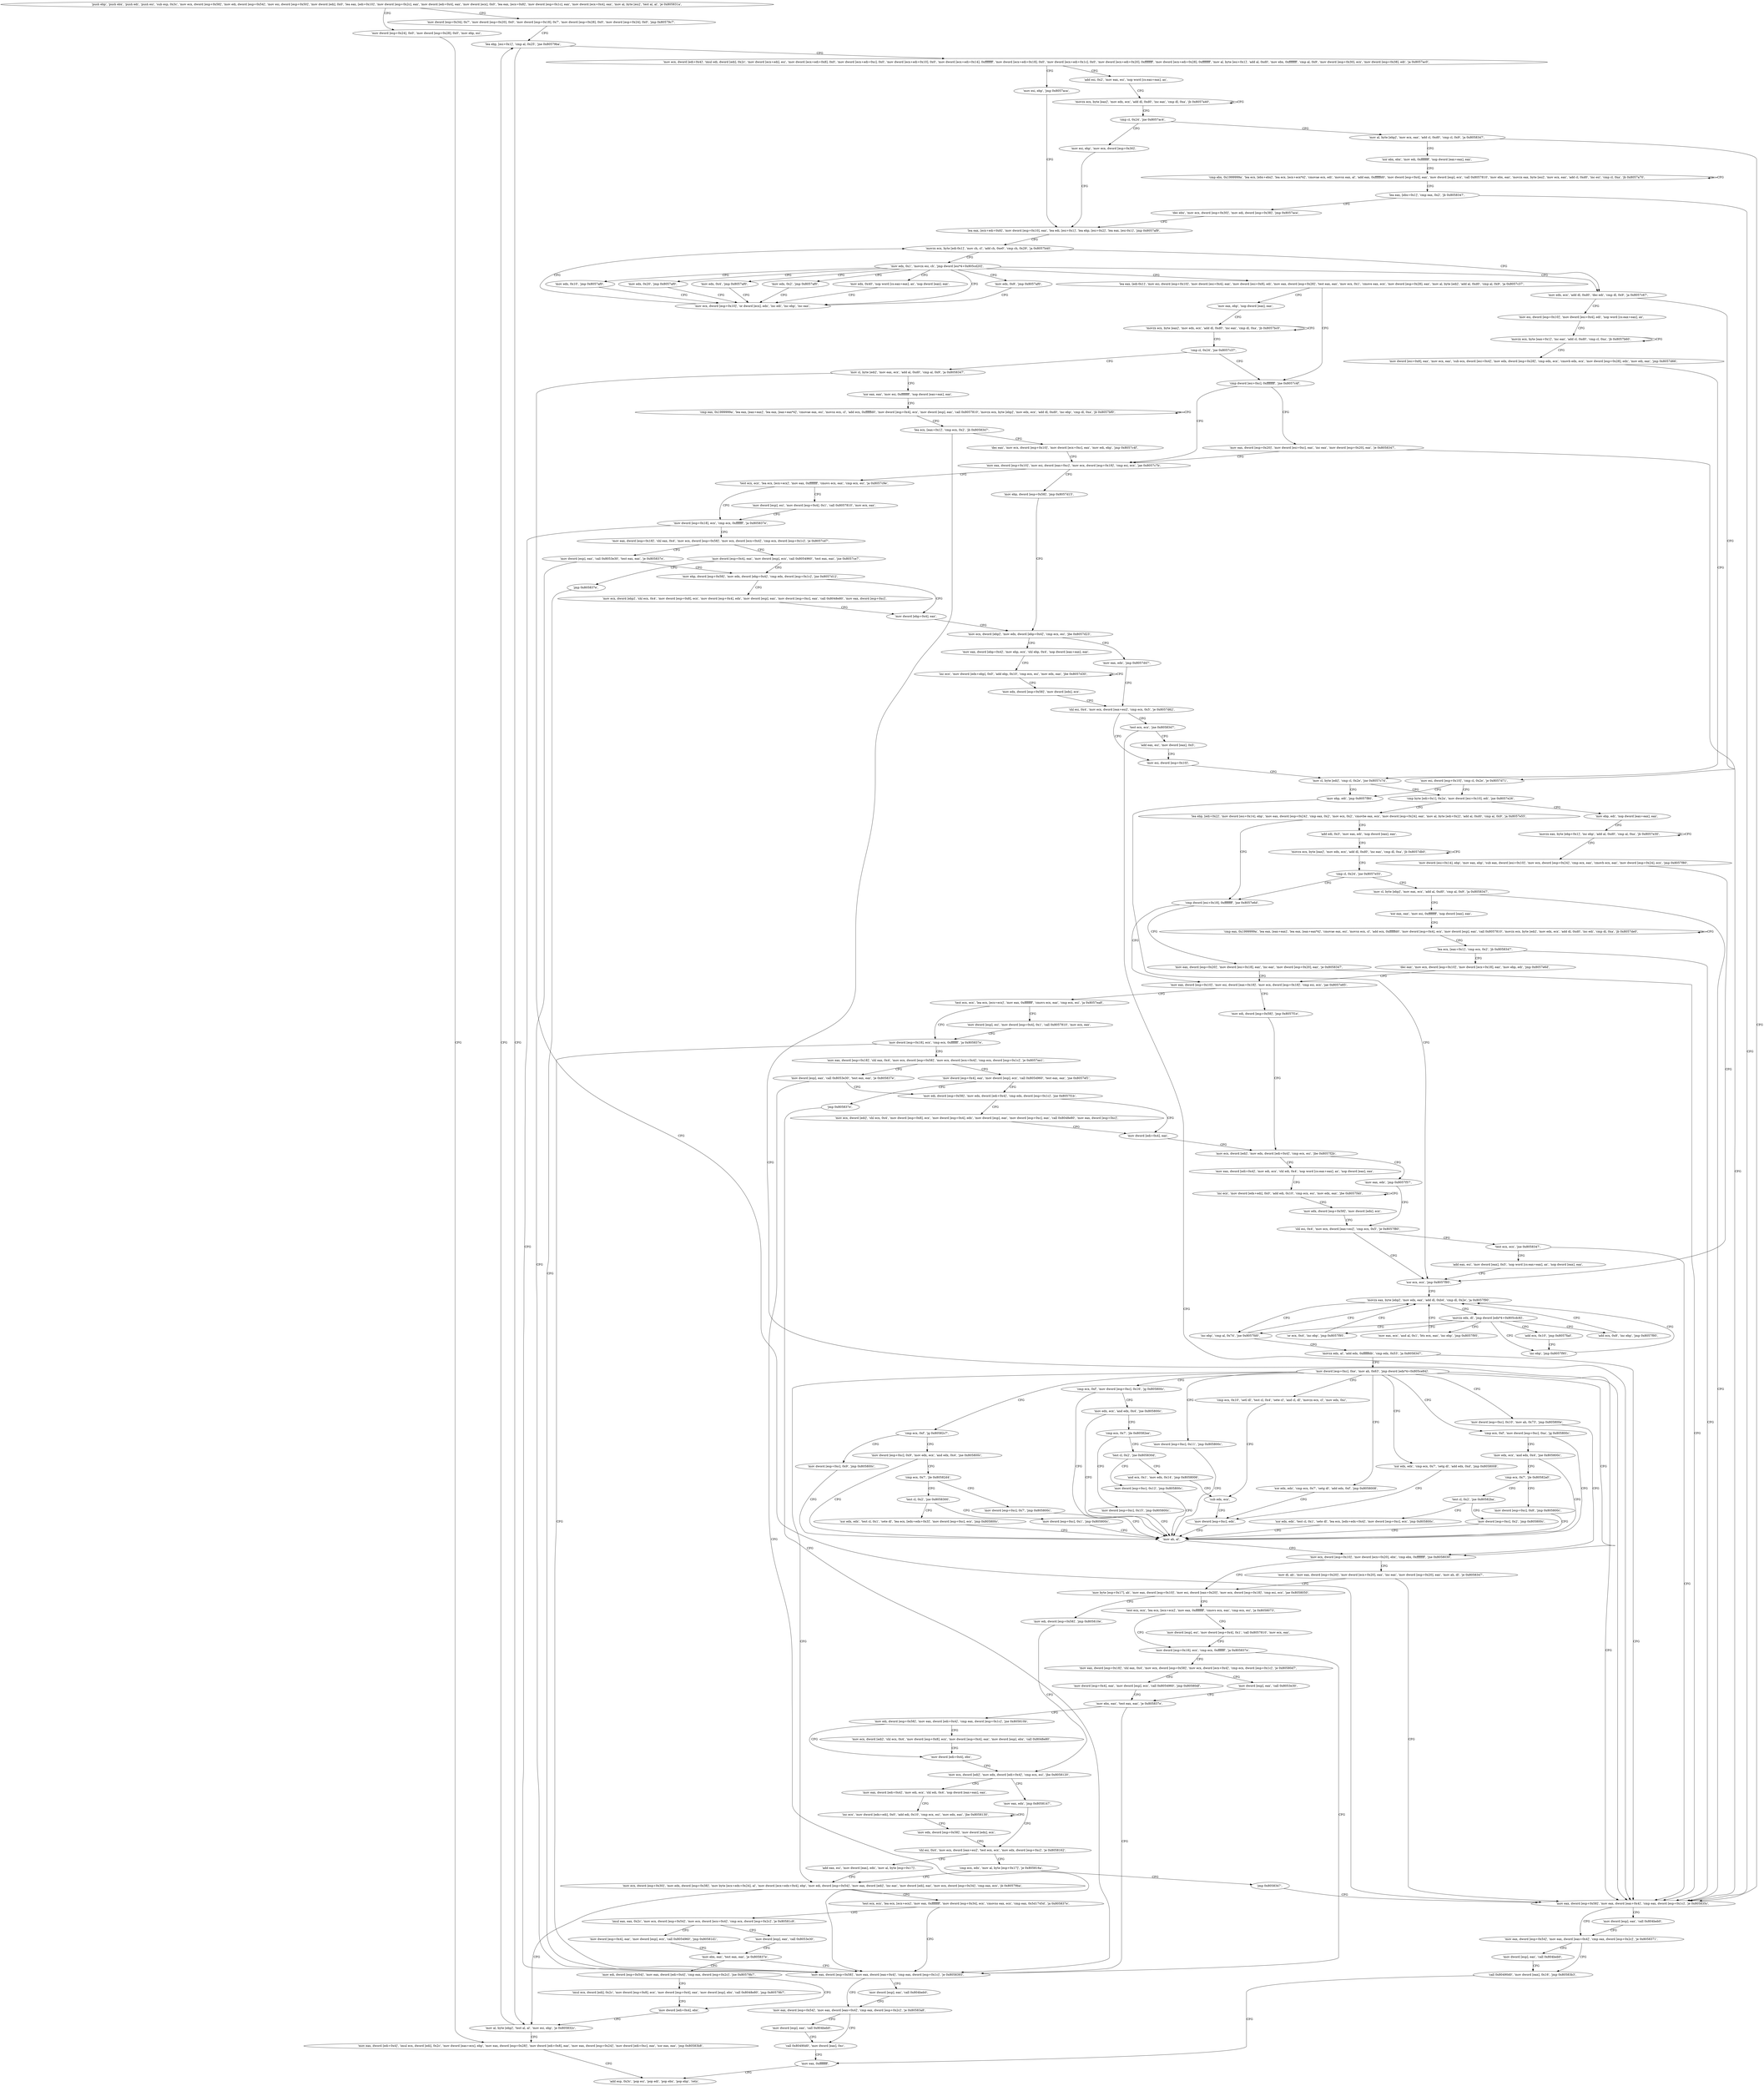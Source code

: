 digraph "func" {
"134576464" [label = "'push ebp', 'push ebx', 'push edi', 'push esi', 'sub esp, 0x3c', 'mov ecx, dword [esp+0x58]', 'mov edi, dword [esp+0x54]', 'mov esi, dword [esp+0x50]', 'mov dword [edi], 0x0', 'lea eax, [edi+0x10]', 'mov dword [esp+0x2c], eax', 'mov dword [edi+0x4], eax', 'mov dword [ecx], 0x0', 'lea eax, [ecx+0x8]', 'mov dword [esp+0x1c], eax', 'mov dword [ecx+0x4], eax', 'mov al, byte [esi]', 'test al, al', 'je 0x805831a', " ]
"134578970" [label = "'mov dword [esp+0x24], 0x0', 'mov dword [esp+0x28], 0x0', 'mov ebp, esi', " ]
"134576525" [label = "'mov dword [esp+0x34], 0x7', 'mov dword [esp+0x20], 0x0', 'mov dword [esp+0x18], 0x7', 'mov dword [esp+0x28], 0x0', 'mov dword [esp+0x24], 0x0', 'jmp 0x80579c7', " ]
"134578988" [label = "'mov eax, dword [edi+0x4]', 'imul ecx, dword [edi], 0x2c', 'mov dword [eax+ecx], ebp', 'mov eax, dword [esp+0x28]', 'mov dword [edi+0x8], eax', 'mov eax, dword [esp+0x24]', 'mov dword [edi+0xc], eax', 'xor eax, eax', 'jmp 0x80583b8', " ]
"134576583" [label = "'lea ebp, [esi+0x1]', 'cmp al, 0x25', 'jne 0x80579ba', " ]
"134579128" [label = "'add esp, 0x3c', 'pop esi', 'pop edi', 'pop ebx', 'pop ebp', 'retn', " ]
"134576570" [label = "'mov al, byte [ebp]', 'test al, al', 'mov esi, ebp', 'je 0x805832c', " ]
"134576590" [label = "'mov ecx, dword [edi+0x4]', 'imul edi, dword [edi], 0x2c', 'mov dword [ecx+edi], esi', 'mov dword [ecx+edi+0x8], 0x0', 'mov dword [ecx+edi+0xc], 0x0', 'mov dword [ecx+edi+0x10], 0x0', 'mov dword [ecx+edi+0x14], 0xffffffff', 'mov dword [ecx+edi+0x18], 0x0', 'mov dword [ecx+edi+0x1c], 0x0', 'mov dword [ecx+edi+0x20], 0xffffffff', 'mov dword [ecx+edi+0x28], 0xffffffff', 'mov al, byte [esi+0x1]', 'add al, 0xd0', 'mov ebx, 0xffffffff', 'cmp al, 0x9', 'mov dword [esp+0x30], ecx', 'mov dword [esp+0x38], edi', 'ja 0x8057ac0', " ]
"134576832" [label = "'mov esi, ebp', 'jmp 0x8057aca', " ]
"134576689" [label = "'add esi, 0x2', 'mov eax, esi', 'nop word [cs:eax+eax], ax', " ]
"134576842" [label = "'lea eax, [ecx+edi+0x8]', 'mov dword [esp+0x10], eax', 'lea edi, [esi+0x1]', 'lea ebp, [esi+0x2]', 'lea eax, [esi-0x1]', 'jmp 0x8057af9', " ]
"134576704" [label = "'movzx ecx, byte [eax]', 'mov edx, ecx', 'add dl, 0xd0', 'inc eax', 'cmp dl, 0xa', 'jb 0x8057a40', " ]
"134576889" [label = "'movzx ecx, byte [edi-0x1]', 'mov ch, cl', 'add ch, 0xe0', 'cmp ch, 0x29', 'ja 0x8057b40', " ]
"134576718" [label = "'cmp cl, 0x24', 'jne 0x8057ac4', " ]
"134576836" [label = "'mov esi, ebp', 'mov ecx, dword [esp+0x30]', " ]
"134576723" [label = "'mov al, byte [ebp]', 'mov ecx, eax', 'add cl, 0xd0', 'cmp cl, 0x9', 'ja 0x8058347', " ]
"134576960" [label = "'mov edx, ecx', 'add dl, 0xd0', 'dec edi', 'cmp dl, 0x9', 'ja 0x8057c67', " ]
"134576903" [label = "'mov edx, 0x1', 'movzx esi, ch', 'jmp dword [esi*4+0x805cd20]', " ]
"134579015" [label = "'mov eax, dword [esp+0x58]', 'mov eax, dword [eax+0x4]', 'cmp eax, dword [esp+0x1c]', 'je 0x805835c', " ]
"134576740" [label = "'xor ebx, ebx', 'mov edi, 0xffffffff', 'nop dword [eax+eax], eax', " ]
"134577255" [label = "'mov esi, dword [esp+0x10]', 'cmp cl, 0x2e', 'je 0x8057d71', " ]
"134576975" [label = "'mov esi, dword [esp+0x10]', 'mov dword [esi+0x4], edi', 'nop word [cs:eax+eax], ax', " ]
"134576861" [label = "'mov edx, 0x40', 'nop word [cs:eax+eax], ax', 'nop dword [eax], eax', " ]
"134576880" [label = "'mov ecx, dword [esp+0x10]', 'or dword [ecx], edx', 'inc edi', 'inc ebp', 'inc eax', " ]
"134576918" [label = "'mov edx, 0x8', 'jmp 0x8057af0', " ]
"134576925" [label = "'mov edx, 0x10', 'jmp 0x8057af0', " ]
"134576932" [label = "'mov edx, 0x4', 'jmp 0x8057af0', " ]
"134576939" [label = "'mov edx, 0x2', 'jmp 0x8057af0', " ]
"134576946" [label = "'mov edx, 0x20', 'jmp 0x8057af0', " ]
"134577040" [label = "'lea eax, [edi-0x1]', 'mov esi, dword [esp+0x10]', 'mov dword [esi+0x4], eax', 'mov dword [esi+0x8], edi', 'mov eax, dword [esp+0x28]', 'test eax, eax', 'mov ecx, 0x1', 'cmove eax, ecx', 'mov dword [esp+0x28], eax', 'mov al, byte [edi]', 'add al, 0xd0', 'cmp al, 0x9', 'ja 0x8057c37', " ]
"134579036" [label = "'mov eax, dword [esp+0x54]', 'mov eax, dword [eax+0x4]', 'cmp eax, dword [esp+0x2c]', 'je 0x8058371', " ]
"134579028" [label = "'mov dword [esp], eax', 'call 0x804beb0', " ]
"134576752" [label = "'cmp ebx, 0x1999999a', 'lea ecx, [ebx+ebx]', 'lea ecx, [ecx+ecx*4]', 'cmovae ecx, edi', 'movsx eax, al', 'add eax, 0xffffffd0', 'mov dword [esp+0x4], eax', 'mov dword [esp], ecx', 'call 0x8057810', 'mov ebx, eax', 'movzx eax, byte [esi]', 'mov ecx, eax', 'add cl, 0xd0', 'inc esi', 'cmp cl, 0xa', 'jb 0x8057a70', " ]
"134577521" [label = "'cmp byte [edi+0x1], 0x2a', 'mov dword [esi+0x10], edi', 'jne 0x8057e26', " ]
"134577268" [label = "'mov ebp, edi', 'jmp 0x8057f80', " ]
"134576992" [label = "'movzx ecx, byte [eax+0x1]', 'inc eax', 'add cl, 0xd0', 'cmp cl, 0xa', 'jb 0x8057b60', " ]
"134577207" [label = "'cmp dword [esi+0xc], 0xffffffff', 'jne 0x8057c4f', " ]
"134577083" [label = "'mov eax, ebp', 'nop dword [eax], eax', " ]
"134579057" [label = "'call 0x80490d0', 'mov dword [eax], 0x16', 'jmp 0x80583b3', " ]
"134579049" [label = "'mov dword [esp], eax', 'call 0x804beb0', " ]
"134576801" [label = "'lea eax, [ebx+0x1]', 'cmp eax, 0x2', 'jb 0x8058347', " ]
"134576813" [label = "'dec ebx', 'mov ecx, dword [esp+0x30]', 'mov edi, dword [esp+0x38]', 'jmp 0x8057aca', " ]
"134577702" [label = "'mov ebp, edi', 'nop dword [eax+eax], eax', " ]
"134577534" [label = "'lea ebp, [edi+0x2]', 'mov dword [esi+0x14], ebp', 'mov eax, dword [esp+0x24]', 'cmp eax, 0x2', 'mov ecx, 0x2', 'cmovbe eax, ecx', 'mov dword [esp+0x24], eax', 'mov al, byte [edi+0x2]', 'add al, 0xd0', 'cmp al, 0x9', 'ja 0x8057e55', " ]
"134578048" [label = "'xor ecx, ecx', 'jmp 0x8057f95', " ]
"134577005" [label = "'mov dword [esi+0x8], eax', 'mov ecx, eax', 'sub ecx, dword [esi+0x4]', 'mov edx, dword [esp+0x28]', 'cmp edx, ecx', 'cmovb edx, ecx', 'mov dword [esp+0x28], edx', 'mov edi, eax', 'jmp 0x8057d66', " ]
"134577510" [label = "'mov cl, byte [edi]', 'cmp cl, 0x2e', 'jne 0x8057c74', " ]
"134577231" [label = "'mov eax, dword [esp+0x10]', 'mov esi, dword [eax+0xc]', 'mov ecx, dword [esp+0x18]', 'cmp esi, ecx', 'jae 0x8057c7b', " ]
"134577213" [label = "'mov eax, dword [esp+0x20]', 'mov dword [esi+0xc], eax', 'inc eax', 'mov dword [esp+0x20], eax', 'je 0x8058347', " ]
"134577088" [label = "'movzx ecx, byte [eax]', 'mov edx, ecx', 'add dl, 0xd0', 'inc eax', 'cmp dl, 0xa', 'jb 0x8057bc0', " ]
"134579123" [label = "'mov eax, 0xffffffff', " ]
"134577712" [label = "'movzx eax, byte [ebp+0x1]', 'inc ebp', 'add al, 0xd0', 'cmp al, 0xa', 'jb 0x8057e30', " ]
"134577749" [label = "'cmp dword [esi+0x18], 0xffffffff', 'jne 0x8057e6d', " ]
"134577572" [label = "'add edi, 0x3', 'mov eax, edi', 'nop dword [eax], eax', " ]
"134578069" [label = "'movzx eax, byte [ebp]', 'mov edx, eax', 'add dl, 0xb4', 'cmp dl, 0x2e', 'ja 0x8057f90', " ]
"134577275" [label = "'test ecx, ecx', 'lea ecx, [ecx+ecx]', 'mov eax, 0xffffffff', 'cmovs ecx, eax', 'cmp ecx, esi', 'ja 0x8057c9e', " ]
"134577246" [label = "'mov ebp, dword [esp+0x58]', 'jmp 0x8057d15', " ]
"134577102" [label = "'cmp cl, 0x24', 'jne 0x8057c37', " ]
"134577107" [label = "'mov cl, byte [edi]', 'mov eax, ecx', 'add al, 0xd0', 'cmp al, 0x9', 'ja 0x8058347', " ]
"134577723" [label = "'mov dword [esi+0x14], ebp', 'mov eax, ebp', 'sub eax, dword [esi+0x10]', 'mov ecx, dword [esp+0x24]', 'cmp ecx, eax', 'cmovb ecx, eax', 'mov dword [esp+0x24], ecx', 'jmp 0x8057f80', " ]
"134577773" [label = "'mov eax, dword [esp+0x10]', 'mov esi, dword [eax+0x18]', 'mov ecx, dword [esp+0x18]', 'cmp esi, ecx', 'jae 0x8057e85', " ]
"134577755" [label = "'mov eax, dword [esp+0x20]', 'mov dword [esi+0x18], eax', 'inc eax', 'mov dword [esp+0x20], eax', 'je 0x8058347', " ]
"134577584" [label = "'movzx ecx, byte [eax]', 'mov edx, ecx', 'add dl, 0xd0', 'inc eax', 'cmp dl, 0xa', 'jb 0x8057db0', " ]
"134578064" [label = "'inc ebp', 'cmp al, 0x74', 'jne 0x8057fd0', " ]
"134578083" [label = "'movzx edx, dl', 'jmp dword [edx*4+0x805cdc8]', " ]
"134577310" [label = "'mov dword [esp+0x18], ecx', 'cmp ecx, 0xfffffff', 'ja 0x805837e', " ]
"134577292" [label = "'mov dword [esp], esi', 'mov dword [esp+0x4], 0x1', 'call 0x8057810', 'mov ecx, eax', " ]
"134577429" [label = "'mov ecx, dword [ebp]', 'mov edx, dword [ebp+0x4]', 'cmp ecx, esi', 'jbe 0x8057d23', " ]
"134577121" [label = "'xor eax, eax', 'mov esi, 0xffffffff', 'nop dword [eax+eax], eax', " ]
"134577797" [label = "'test ecx, ecx', 'lea ecx, [ecx+ecx]', 'mov eax, 0xffffffff', 'cmovs ecx, eax', 'cmp ecx, esi', 'ja 0x8057ea8', " ]
"134577788" [label = "'mov edi, dword [esp+0x58]', 'jmp 0x8057f1e', " ]
"134577598" [label = "'cmp cl, 0x24', 'jne 0x8057e55', " ]
"134577607" [label = "'mov cl, byte [ebp]', 'mov eax, ecx', 'add al, 0xd0', 'cmp al, 0x9', 'ja 0x8058347', " ]
"134578128" [label = "'movsx edx, al', 'add edx, 0xffffffdb', 'cmp edx, 0x53', 'ja 0x8058347', " ]
"134578093" [label = "'inc ebp', 'jmp 0x8057f95', " ]
"134578096" [label = "'or ecx, 0x4', 'inc ebp', 'jmp 0x8057f95', " ]
"134578102" [label = "'mov eax, ecx', 'and al, 0x1', 'bts ecx, eax', 'inc ebp', 'jmp 0x8057f95', " ]
"134578112" [label = "'add ecx, 0x10', 'jmp 0x8057fad', " ]
"134578117" [label = "'add ecx, 0x8', 'inc ebp', 'jmp 0x8057f95', " ]
"134579070" [label = "'mov eax, dword [esp+0x58]', 'mov eax, dword [eax+0x4]', 'cmp eax, dword [esp+0x1c]', 'je 0x8058393', " ]
"134577326" [label = "'mov eax, dword [esp+0x18]', 'shl eax, 0x4', 'mov ecx, dword [esp+0x58]', 'mov ecx, dword [ecx+0x4]', 'cmp ecx, dword [esp+0x1c]', 'je 0x8057cd7', " ]
"134577443" [label = "'mov eax, dword [ebp+0x4]', 'mov ebp, ecx', 'shl ebp, 0x4', 'nop dword [eax+eax], eax', " ]
"134577439" [label = "'mov eax, edx', 'jmp 0x8057d47', " ]
"134577136" [label = "'cmp eax, 0x1999999a', 'lea eax, [eax+eax]', 'lea eax, [eax+eax*4]', 'cmovae eax, esi', 'movsx ecx, cl', 'add ecx, 0xffffffd0', 'mov dword [esp+0x4], ecx', 'mov dword [esp], eax', 'call 0x8057810', 'movzx ecx, byte [ebp]', 'mov edx, ecx', 'add dl, 0xd0', 'inc ebp', 'cmp dl, 0xa', 'jb 0x8057bf0', " ]
"134577832" [label = "'mov dword [esp+0x18], ecx', 'cmp ecx, 0xfffffff', 'ja 0x805837e', " ]
"134577814" [label = "'mov dword [esp], esi', 'mov dword [esp+0x4], 0x1', 'call 0x8057810', 'mov ecx, eax', " ]
"134577950" [label = "'mov ecx, dword [edi]', 'mov edx, dword [edi+0x4]', 'cmp ecx, esi', 'jbe 0x8057f2b', " ]
"134577622" [label = "'xor eax, eax', 'mov esi, 0xffffffff', 'nop dword [eax], eax', " ]
"134578143" [label = "'mov dword [esp+0xc], 0xe', 'mov ah, 0x63', 'jmp dword [edx*4+0x805ce84]', " ]
"134579091" [label = "'mov eax, dword [esp+0x54]', 'mov eax, dword [eax+0x4]', 'cmp eax, dword [esp+0x2c]', 'je 0x80583a8', " ]
"134579083" [label = "'mov dword [esp], eax', 'call 0x804beb0', " ]
"134577367" [label = "'mov dword [esp], eax', 'call 0x8053e30', 'test eax, eax', 'je 0x805837e', " ]
"134577346" [label = "'mov dword [esp+0x4], eax', 'mov dword [esp], ecx', 'call 0x8054960', 'test eax, eax', 'jne 0x8057ce7', " ]
"134577456" [label = "'inc ecx', 'mov dword [edx+ebp], 0x0', 'add ebp, 0x10', 'cmp ecx, esi', 'mov edx, eax', 'jbe 0x8057d30', " ]
"134577479" [label = "'shl esi, 0x4', 'mov ecx, dword [eax+esi]', 'cmp ecx, 0x5', 'je 0x8057d62', " ]
"134577183" [label = "'lea ecx, [eax+0x1]', 'cmp ecx, 0x2', 'jb 0x8058347', " ]
"134577195" [label = "'dec eax', 'mov ecx, dword [esp+0x10]', 'mov dword [ecx+0xc], eax', 'mov edi, ebp', 'jmp 0x8057c4f', " ]
"134577848" [label = "'mov eax, dword [esp+0x18]', 'shl eax, 0x4', 'mov ecx, dword [esp+0x58]', 'mov ecx, dword [ecx+0x4]', 'cmp ecx, dword [esp+0x1c]', 'je 0x8057ee1', " ]
"134577963" [label = "'mov eax, dword [edi+0x4]', 'mov edi, ecx', 'shl edi, 0x4', 'nop word [cs:eax+eax], ax', 'nop dword [eax], eax', " ]
"134577959" [label = "'mov eax, edx', 'jmp 0x8057f57', " ]
"134577632" [label = "'cmp eax, 0x1999999a', 'lea eax, [eax+eax]', 'lea eax, [eax+eax*4]', 'cmovae eax, esi', 'movsx ecx, cl', 'add ecx, 0xffffffd0', 'mov dword [esp+0x4], ecx', 'mov dword [esp], eax', 'call 0x8057810', 'movzx ecx, byte [edi]', 'mov edx, ecx', 'add dl, 0xd0', 'inc edi', 'cmp dl, 0xa', 'jb 0x8057de0', " ]
"134578160" [label = "'cmp ecx, 0x10', 'setl dl', 'test cl, 0x4', 'sete cl', 'and cl, dl', 'movzx ecx, cl', 'mov edx, 0xc', " ]
"134578190" [label = "'mov ecx, dword [esp+0x10]', 'mov dword [ecx+0x20], ebx', 'cmp ebx, 0xffffffff', 'jne 0x8058030', " ]
"134578341" [label = "'cmp ecx, 0xf', 'mov dword [esp+0xc], 0xa', 'jg 0x805800c', " ]
"134578538" [label = "'mov ecx, dword [esp+0x30]', 'mov edx, dword [esp+0x38]', 'mov byte [ecx+edx+0x24], al', 'mov dword [ecx+edx+0x4], ebp', 'mov edi, dword [esp+0x54]', 'mov eax, dword [edi]', 'inc eax', 'mov dword [edi], eax', 'mov ecx, dword [esp+0x34]', 'cmp eax, ecx', 'jb 0x80579ba', " ]
"134578692" [label = "'cmp ecx, 0xf', 'jg 0x80582c7', " ]
"134578742" [label = "'mov dword [esp+0xc], 0x10', 'mov ah, 0x73', 'jmp 0x805800e', " ]
"134578757" [label = "'xor edx, edx', 'cmp ecx, 0x7', 'setg dl', 'add edx, 0xd', 'jmp 0x8058008', " ]
"134578773" [label = "'cmp ecx, 0xf', 'mov dword [esp+0xc], 0x16', 'jg 0x805800c', " ]
"134578819" [label = "'mov dword [esp+0xc], 0x11', 'jmp 0x805800c', " ]
"134578832" [label = "'xor edx, edx', 'cmp ecx, 0x7', 'setg dl', 'add edx, 0xf', 'jmp 0x8058008', " ]
"134579112" [label = "'call 0x80490d0', 'mov dword [eax], 0xc', " ]
"134579104" [label = "'mov dword [esp], eax', 'call 0x804beb0', " ]
"134577383" [label = "'mov ebp, dword [esp+0x58]', 'mov edx, dword [ebp+0x4]', 'cmp edx, dword [esp+0x1c]', 'jne 0x8057d12', " ]
"134577362" [label = "'jmp 0x805837e', " ]
"134577473" [label = "'mov edx, dword [esp+0x58]', 'mov dword [edx], ecx', " ]
"134577506" [label = "'mov esi, dword [esp+0x10]', " ]
"134577490" [label = "'test ecx, ecx', 'jne 0x8058347', " ]
"134577889" [label = "'mov dword [esp], eax', 'call 0x8053e30', 'test eax, eax', 'je 0x805837e', " ]
"134577868" [label = "'mov dword [esp+0x4], eax', 'mov dword [esp], ecx', 'call 0x8054960', 'test eax, eax', 'jne 0x8057ef1', " ]
"134577984" [label = "'inc ecx', 'mov dword [edx+edi], 0x0', 'add edi, 0x10', 'cmp ecx, esi', 'mov edx, eax', 'jbe 0x8057f40', " ]
"134578007" [label = "'shl esi, 0x4', 'mov ecx, dword [eax+esi]', 'cmp ecx, 0x5', 'je 0x8057f80', " ]
"134577678" [label = "'lea ecx, [eax+0x1]', 'cmp ecx, 0x2', 'jb 0x8058347', " ]
"134577690" [label = "'dec eax', 'mov ecx, dword [esp+0x10]', 'mov dword [ecx+0x18], eax', 'mov ebp, edi', 'jmp 0x8057e6d', " ]
"134578182" [label = "'sub edx, ecx', " ]
"134578224" [label = "'mov byte [esp+0x17], ah', 'mov eax, dword [esp+0x10]', 'mov esi, dword [eax+0x20]', 'mov ecx, dword [esp+0x18]', 'cmp esi, ecx', 'jae 0x8058050', " ]
"134578202" [label = "'mov dl, ah', 'mov eax, dword [esp+0x20]', 'mov dword [ecx+0x20], eax', 'inc eax', 'mov dword [esp+0x20], eax', 'mov ah, dl', 'je 0x8058347', " ]
"134578188" [label = "'mov ah, al', " ]
"134578358" [label = "'mov edx, ecx', 'and edx, 0x4', 'jne 0x805800c', " ]
"134578575" [label = "'test ecx, ecx', 'lea ecx, [ecx+ecx]', 'mov eax, 0xffffffff', 'mov dword [esp+0x34], ecx', 'cmovns eax, ecx', 'cmp eax, 0x5d1745d', 'ja 0x805837e', " ]
"134578887" [label = "'mov dword [esp+0xc], 0x9', 'jmp 0x805800c', " ]
"134578701" [label = "'mov dword [esp+0xc], 0x9', 'mov edx, ecx', 'and edx, 0x4', 'jne 0x805800c', " ]
"134578184" [label = "'mov dword [esp+0xc], edx', " ]
"134578790" [label = "'mov edx, ecx', 'and edx, 0x4', 'jne 0x805800c', " ]
"134577426" [label = "'mov dword [ebp+0x4], eax', " ]
"134577396" [label = "'mov ecx, dword [ebp]', 'shl ecx, 0x4', 'mov dword [esp+0x8], ecx', 'mov dword [esp+0x4], edx', 'mov dword [esp], eax', 'mov dword [esp+0xc], eax', 'call 0x8048e80', 'mov eax, dword [esp+0xc]', " ]
"134577498" [label = "'add eax, esi', 'mov dword [eax], 0x5', " ]
"134577905" [label = "'mov edi, dword [esp+0x58]', 'mov edx, dword [edi+0x4]', 'cmp edx, dword [esp+0x1c]', 'jne 0x8057f1b', " ]
"134577884" [label = "'jmp 0x805837e', " ]
"134578001" [label = "'mov edx, dword [esp+0x58]', 'mov dword [edx], ecx', " ]
"134578018" [label = "'test ecx, ecx', 'jne 0x8058347', " ]
"134578256" [label = "'test ecx, ecx', 'lea ecx, [ecx+ecx]', 'mov eax, 0xffffffff', 'cmovs ecx, eax', 'cmp ecx, esi', 'ja 0x8058073', " ]
"134578243" [label = "'mov edi, dword [esp+0x58]', 'jmp 0x805810e', " ]
"134578369" [label = "'cmp ecx, 0x7', 'jle 0x80582a0', " ]
"134578603" [label = "'imul eax, eax, 0x2c', 'mov ecx, dword [esp+0x54]', 'mov ecx, dword [ecx+0x4]', 'cmp ecx, dword [esp+0x2c]', 'je 0x80581c9', " ]
"134578720" [label = "'cmp ecx, 0x7', 'jle 0x80582d4', " ]
"134578801" [label = "'cmp ecx, 0x7', 'jle 0x80582ee', " ]
"134577947" [label = "'mov dword [edi+0x4], eax', " ]
"134577918" [label = "'mov ecx, dword [edi]', 'shl ecx, 0x4', 'mov dword [esp+0x8], ecx', 'mov dword [esp+0x4], edx', 'mov dword [esp], eax', 'mov dword [esp+0xc], eax', 'call 0x8048e80', 'mov eax, dword [esp+0xc]', " ]
"134578026" [label = "'add eax, esi', 'mov dword [eax], 0x5', 'nop word [cs:eax+eax], ax', 'nop dword [eax], eax', " ]
"134578291" [label = "'mov dword [esp+0x18], ecx', 'cmp ecx, 0xfffffff', 'ja 0x805837e', " ]
"134578273" [label = "'mov dword [esp], esi', 'mov dword [esp+0x4], 0x1', 'call 0x8057810', 'mov ecx, eax', " ]
"134578446" [label = "'mov ecx, dword [edi]', 'mov edx, dword [edi+0x4]', 'cmp ecx, esi', 'jbe 0x8058120', " ]
"134578848" [label = "'test cl, 0x2', 'jne 0x80582ba', " ]
"134578378" [label = "'mov dword [esp+0xc], 0x8', 'jmp 0x805800c', " ]
"134578633" [label = "'mov dword [esp], eax', 'call 0x8053e30', " ]
"134578619" [label = "'mov dword [esp+0x4], eax', 'mov dword [esp], ecx', 'call 0x8054960', 'jmp 0x80581d1', " ]
"134578900" [label = "'test cl, 0x2', 'jne 0x8058300', " ]
"134578729" [label = "'mov dword [esp+0xc], 0x7', 'jmp 0x805800c', " ]
"134578926" [label = "'test cl, 0x2', 'jne 0x805830d', " ]
"134578806" [label = "'mov dword [esp+0xc], 0x15', 'jmp 0x805800c', " ]
"134578307" [label = "'mov eax, dword [esp+0x18]', 'shl eax, 0x4', 'mov ecx, dword [esp+0x58]', 'mov ecx, dword [ecx+0x4]', 'cmp ecx, dword [esp+0x1c]', 'je 0x80580d7', " ]
"134578464" [label = "'mov eax, dword [edi+0x4]', 'mov edi, ecx', 'shl edi, 0x4', 'nop dword [eax+eax], eax', " ]
"134578455" [label = "'mov eax, edx', 'jmp 0x8058147', " ]
"134578874" [label = "'mov dword [esp+0xc], 0x2', 'jmp 0x805800c', " ]
"134578853" [label = "'xor edx, edx', 'test cl, 0x1', 'sete dl', 'lea ecx, [edx+edx+0x4]', 'mov dword [esp+0xc], ecx', 'jmp 0x805800c', " ]
"134578641" [label = "'mov ebx, eax', 'test eax, eax', 'je 0x805837e', " ]
"134578944" [label = "'mov dword [esp+0xc], 0x1', 'jmp 0x805800c', " ]
"134578905" [label = "'xor edx, edx', 'test cl, 0x1', 'sete dl', 'lea ecx, [edx+edx+0x3]', 'mov dword [esp+0xc], ecx', 'jmp 0x805800c', " ]
"134578957" [label = "'mov dword [esp+0xc], 0x12', 'jmp 0x805800c', " ]
"134578931" [label = "'and ecx, 0x1', 'mov edx, 0x14', 'jmp 0x8058006', " ]
"134578391" [label = "'mov dword [esp], eax', 'call 0x8053e30', " ]
"134578327" [label = "'mov dword [esp+0x4], eax', 'mov dword [esp], ecx', 'call 0x8054960', 'jmp 0x80580df', " ]
"134578480" [label = "'inc ecx', 'mov dword [edx+edi], 0x0', 'add edi, 0x10', 'cmp ecx, esi', 'mov edx, eax', 'jbe 0x8058130', " ]
"134578503" [label = "'shl esi, 0x4', 'mov ecx, dword [eax+esi]', 'test ecx, ecx', 'mov edx, dword [esp+0xc]', 'je 0x8058162', " ]
"134578651" [label = "'mov edi, dword [esp+0x54]', 'mov eax, dword [edi+0x4]', 'cmp eax, dword [esp+0x2c]', 'jne 0x80579b7', " ]
"134576567" [label = "'mov dword [edi+0x4], ebx', " ]
"134578668" [label = "'imul ecx, dword [edi], 0x2c', 'mov dword [esp+0x8], ecx', 'mov dword [esp+0x4], eax', 'mov dword [esp], ebx', 'call 0x8048e80', 'jmp 0x80579b7', " ]
"134578399" [label = "'mov ebx, eax', 'test eax, eax', 'je 0x805837e', " ]
"134578497" [label = "'mov edx, dword [esp+0x58]', 'mov dword [edx], ecx', " ]
"134578530" [label = "'add eax, esi', 'mov dword [eax], edx', 'mov al, byte [esp+0x17]', " ]
"134578517" [label = "'cmp ecx, edx', 'mov al, byte [esp+0x17]', 'je 0x805816a', " ]
"134578409" [label = "'mov edi, dword [esp+0x58]', 'mov eax, dword [edi+0x4]', 'cmp eax, dword [esp+0x1c]', 'jne 0x805810b', " ]
"134578443" [label = "'mov dword [edi+0x4], ebx', " ]
"134578422" [label = "'mov ecx, dword [edi]', 'shl ecx, 0x4', 'mov dword [esp+0x8], ecx', 'mov dword [esp+0x4], eax', 'mov dword [esp], ebx', 'call 0x8048e80', " ]
"134578525" [label = "'jmp 0x8058347', " ]
"134576464" -> "134578970" [ label = "CFG" ]
"134576464" -> "134576525" [ label = "CFG" ]
"134578970" -> "134578988" [ label = "CFG" ]
"134576525" -> "134576583" [ label = "CFG" ]
"134578988" -> "134579128" [ label = "CFG" ]
"134576583" -> "134576570" [ label = "CFG" ]
"134576583" -> "134576590" [ label = "CFG" ]
"134576570" -> "134578988" [ label = "CFG" ]
"134576570" -> "134576583" [ label = "CFG" ]
"134576590" -> "134576832" [ label = "CFG" ]
"134576590" -> "134576689" [ label = "CFG" ]
"134576832" -> "134576842" [ label = "CFG" ]
"134576689" -> "134576704" [ label = "CFG" ]
"134576842" -> "134576889" [ label = "CFG" ]
"134576704" -> "134576704" [ label = "CFG" ]
"134576704" -> "134576718" [ label = "CFG" ]
"134576889" -> "134576960" [ label = "CFG" ]
"134576889" -> "134576903" [ label = "CFG" ]
"134576718" -> "134576836" [ label = "CFG" ]
"134576718" -> "134576723" [ label = "CFG" ]
"134576836" -> "134576842" [ label = "CFG" ]
"134576723" -> "134579015" [ label = "CFG" ]
"134576723" -> "134576740" [ label = "CFG" ]
"134576960" -> "134577255" [ label = "CFG" ]
"134576960" -> "134576975" [ label = "CFG" ]
"134576903" -> "134576861" [ label = "CFG" ]
"134576903" -> "134576880" [ label = "CFG" ]
"134576903" -> "134576918" [ label = "CFG" ]
"134576903" -> "134576925" [ label = "CFG" ]
"134576903" -> "134576932" [ label = "CFG" ]
"134576903" -> "134576939" [ label = "CFG" ]
"134576903" -> "134576946" [ label = "CFG" ]
"134576903" -> "134576960" [ label = "CFG" ]
"134576903" -> "134577040" [ label = "CFG" ]
"134579015" -> "134579036" [ label = "CFG" ]
"134579015" -> "134579028" [ label = "CFG" ]
"134576740" -> "134576752" [ label = "CFG" ]
"134577255" -> "134577521" [ label = "CFG" ]
"134577255" -> "134577268" [ label = "CFG" ]
"134576975" -> "134576992" [ label = "CFG" ]
"134576861" -> "134576880" [ label = "CFG" ]
"134576880" -> "134576889" [ label = "CFG" ]
"134576918" -> "134576880" [ label = "CFG" ]
"134576925" -> "134576880" [ label = "CFG" ]
"134576932" -> "134576880" [ label = "CFG" ]
"134576939" -> "134576880" [ label = "CFG" ]
"134576946" -> "134576880" [ label = "CFG" ]
"134577040" -> "134577207" [ label = "CFG" ]
"134577040" -> "134577083" [ label = "CFG" ]
"134579036" -> "134579057" [ label = "CFG" ]
"134579036" -> "134579049" [ label = "CFG" ]
"134579028" -> "134579036" [ label = "CFG" ]
"134576752" -> "134576752" [ label = "CFG" ]
"134576752" -> "134576801" [ label = "CFG" ]
"134577521" -> "134577702" [ label = "CFG" ]
"134577521" -> "134577534" [ label = "CFG" ]
"134577268" -> "134578048" [ label = "CFG" ]
"134576992" -> "134576992" [ label = "CFG" ]
"134576992" -> "134577005" [ label = "CFG" ]
"134577207" -> "134577231" [ label = "CFG" ]
"134577207" -> "134577213" [ label = "CFG" ]
"134577083" -> "134577088" [ label = "CFG" ]
"134579057" -> "134579123" [ label = "CFG" ]
"134579049" -> "134579057" [ label = "CFG" ]
"134576801" -> "134579015" [ label = "CFG" ]
"134576801" -> "134576813" [ label = "CFG" ]
"134576813" -> "134576842" [ label = "CFG" ]
"134577702" -> "134577712" [ label = "CFG" ]
"134577534" -> "134577749" [ label = "CFG" ]
"134577534" -> "134577572" [ label = "CFG" ]
"134578048" -> "134578069" [ label = "CFG" ]
"134577005" -> "134577510" [ label = "CFG" ]
"134577510" -> "134577268" [ label = "CFG" ]
"134577510" -> "134577521" [ label = "CFG" ]
"134577231" -> "134577275" [ label = "CFG" ]
"134577231" -> "134577246" [ label = "CFG" ]
"134577213" -> "134579015" [ label = "CFG" ]
"134577213" -> "134577231" [ label = "CFG" ]
"134577088" -> "134577088" [ label = "CFG" ]
"134577088" -> "134577102" [ label = "CFG" ]
"134579123" -> "134579128" [ label = "CFG" ]
"134577712" -> "134577712" [ label = "CFG" ]
"134577712" -> "134577723" [ label = "CFG" ]
"134577749" -> "134577773" [ label = "CFG" ]
"134577749" -> "134577755" [ label = "CFG" ]
"134577572" -> "134577584" [ label = "CFG" ]
"134578069" -> "134578064" [ label = "CFG" ]
"134578069" -> "134578083" [ label = "CFG" ]
"134577275" -> "134577310" [ label = "CFG" ]
"134577275" -> "134577292" [ label = "CFG" ]
"134577246" -> "134577429" [ label = "CFG" ]
"134577102" -> "134577207" [ label = "CFG" ]
"134577102" -> "134577107" [ label = "CFG" ]
"134577107" -> "134579015" [ label = "CFG" ]
"134577107" -> "134577121" [ label = "CFG" ]
"134577723" -> "134578048" [ label = "CFG" ]
"134577773" -> "134577797" [ label = "CFG" ]
"134577773" -> "134577788" [ label = "CFG" ]
"134577755" -> "134579015" [ label = "CFG" ]
"134577755" -> "134577773" [ label = "CFG" ]
"134577584" -> "134577584" [ label = "CFG" ]
"134577584" -> "134577598" [ label = "CFG" ]
"134578064" -> "134578128" [ label = "CFG" ]
"134578064" -> "134578069" [ label = "CFG" ]
"134578083" -> "134578064" [ label = "CFG" ]
"134578083" -> "134578093" [ label = "CFG" ]
"134578083" -> "134578096" [ label = "CFG" ]
"134578083" -> "134578102" [ label = "CFG" ]
"134578083" -> "134578112" [ label = "CFG" ]
"134578083" -> "134578117" [ label = "CFG" ]
"134577310" -> "134579070" [ label = "CFG" ]
"134577310" -> "134577326" [ label = "CFG" ]
"134577292" -> "134577310" [ label = "CFG" ]
"134577429" -> "134577443" [ label = "CFG" ]
"134577429" -> "134577439" [ label = "CFG" ]
"134577121" -> "134577136" [ label = "CFG" ]
"134577797" -> "134577832" [ label = "CFG" ]
"134577797" -> "134577814" [ label = "CFG" ]
"134577788" -> "134577950" [ label = "CFG" ]
"134577598" -> "134577749" [ label = "CFG" ]
"134577598" -> "134577607" [ label = "CFG" ]
"134577607" -> "134579015" [ label = "CFG" ]
"134577607" -> "134577622" [ label = "CFG" ]
"134578128" -> "134579015" [ label = "CFG" ]
"134578128" -> "134578143" [ label = "CFG" ]
"134578093" -> "134578069" [ label = "CFG" ]
"134578096" -> "134578069" [ label = "CFG" ]
"134578102" -> "134578069" [ label = "CFG" ]
"134578112" -> "134578093" [ label = "CFG" ]
"134578117" -> "134578069" [ label = "CFG" ]
"134579070" -> "134579091" [ label = "CFG" ]
"134579070" -> "134579083" [ label = "CFG" ]
"134577326" -> "134577367" [ label = "CFG" ]
"134577326" -> "134577346" [ label = "CFG" ]
"134577443" -> "134577456" [ label = "CFG" ]
"134577439" -> "134577479" [ label = "CFG" ]
"134577136" -> "134577136" [ label = "CFG" ]
"134577136" -> "134577183" [ label = "CFG" ]
"134577832" -> "134579070" [ label = "CFG" ]
"134577832" -> "134577848" [ label = "CFG" ]
"134577814" -> "134577832" [ label = "CFG" ]
"134577950" -> "134577963" [ label = "CFG" ]
"134577950" -> "134577959" [ label = "CFG" ]
"134577622" -> "134577632" [ label = "CFG" ]
"134578143" -> "134578160" [ label = "CFG" ]
"134578143" -> "134578190" [ label = "CFG" ]
"134578143" -> "134578341" [ label = "CFG" ]
"134578143" -> "134578538" [ label = "CFG" ]
"134578143" -> "134578692" [ label = "CFG" ]
"134578143" -> "134578742" [ label = "CFG" ]
"134578143" -> "134578757" [ label = "CFG" ]
"134578143" -> "134578773" [ label = "CFG" ]
"134578143" -> "134578819" [ label = "CFG" ]
"134578143" -> "134578832" [ label = "CFG" ]
"134578143" -> "134579015" [ label = "CFG" ]
"134579091" -> "134579112" [ label = "CFG" ]
"134579091" -> "134579104" [ label = "CFG" ]
"134579083" -> "134579091" [ label = "CFG" ]
"134577367" -> "134579070" [ label = "CFG" ]
"134577367" -> "134577383" [ label = "CFG" ]
"134577346" -> "134577383" [ label = "CFG" ]
"134577346" -> "134577362" [ label = "CFG" ]
"134577456" -> "134577456" [ label = "CFG" ]
"134577456" -> "134577473" [ label = "CFG" ]
"134577479" -> "134577506" [ label = "CFG" ]
"134577479" -> "134577490" [ label = "CFG" ]
"134577183" -> "134579015" [ label = "CFG" ]
"134577183" -> "134577195" [ label = "CFG" ]
"134577195" -> "134577231" [ label = "CFG" ]
"134577848" -> "134577889" [ label = "CFG" ]
"134577848" -> "134577868" [ label = "CFG" ]
"134577963" -> "134577984" [ label = "CFG" ]
"134577959" -> "134578007" [ label = "CFG" ]
"134577632" -> "134577632" [ label = "CFG" ]
"134577632" -> "134577678" [ label = "CFG" ]
"134578160" -> "134578182" [ label = "CFG" ]
"134578190" -> "134578224" [ label = "CFG" ]
"134578190" -> "134578202" [ label = "CFG" ]
"134578341" -> "134578188" [ label = "CFG" ]
"134578341" -> "134578358" [ label = "CFG" ]
"134578538" -> "134576570" [ label = "CFG" ]
"134578538" -> "134578575" [ label = "CFG" ]
"134578692" -> "134578887" [ label = "CFG" ]
"134578692" -> "134578701" [ label = "CFG" ]
"134578742" -> "134578190" [ label = "CFG" ]
"134578757" -> "134578184" [ label = "CFG" ]
"134578773" -> "134578188" [ label = "CFG" ]
"134578773" -> "134578790" [ label = "CFG" ]
"134578819" -> "134578188" [ label = "CFG" ]
"134578832" -> "134578184" [ label = "CFG" ]
"134579112" -> "134579123" [ label = "CFG" ]
"134579104" -> "134579112" [ label = "CFG" ]
"134577383" -> "134577426" [ label = "CFG" ]
"134577383" -> "134577396" [ label = "CFG" ]
"134577362" -> "134579070" [ label = "CFG" ]
"134577473" -> "134577479" [ label = "CFG" ]
"134577506" -> "134577510" [ label = "CFG" ]
"134577490" -> "134579015" [ label = "CFG" ]
"134577490" -> "134577498" [ label = "CFG" ]
"134577889" -> "134579070" [ label = "CFG" ]
"134577889" -> "134577905" [ label = "CFG" ]
"134577868" -> "134577905" [ label = "CFG" ]
"134577868" -> "134577884" [ label = "CFG" ]
"134577984" -> "134577984" [ label = "CFG" ]
"134577984" -> "134578001" [ label = "CFG" ]
"134578007" -> "134578048" [ label = "CFG" ]
"134578007" -> "134578018" [ label = "CFG" ]
"134577678" -> "134579015" [ label = "CFG" ]
"134577678" -> "134577690" [ label = "CFG" ]
"134577690" -> "134577773" [ label = "CFG" ]
"134578182" -> "134578184" [ label = "CFG" ]
"134578224" -> "134578256" [ label = "CFG" ]
"134578224" -> "134578243" [ label = "CFG" ]
"134578202" -> "134579015" [ label = "CFG" ]
"134578202" -> "134578224" [ label = "CFG" ]
"134578188" -> "134578190" [ label = "CFG" ]
"134578358" -> "134578188" [ label = "CFG" ]
"134578358" -> "134578369" [ label = "CFG" ]
"134578575" -> "134579070" [ label = "CFG" ]
"134578575" -> "134578603" [ label = "CFG" ]
"134578887" -> "134578188" [ label = "CFG" ]
"134578701" -> "134578188" [ label = "CFG" ]
"134578701" -> "134578720" [ label = "CFG" ]
"134578184" -> "134578188" [ label = "CFG" ]
"134578790" -> "134578188" [ label = "CFG" ]
"134578790" -> "134578801" [ label = "CFG" ]
"134577426" -> "134577429" [ label = "CFG" ]
"134577396" -> "134577426" [ label = "CFG" ]
"134577498" -> "134577506" [ label = "CFG" ]
"134577905" -> "134577947" [ label = "CFG" ]
"134577905" -> "134577918" [ label = "CFG" ]
"134577884" -> "134579070" [ label = "CFG" ]
"134578001" -> "134578007" [ label = "CFG" ]
"134578018" -> "134579015" [ label = "CFG" ]
"134578018" -> "134578026" [ label = "CFG" ]
"134578256" -> "134578291" [ label = "CFG" ]
"134578256" -> "134578273" [ label = "CFG" ]
"134578243" -> "134578446" [ label = "CFG" ]
"134578369" -> "134578848" [ label = "CFG" ]
"134578369" -> "134578378" [ label = "CFG" ]
"134578603" -> "134578633" [ label = "CFG" ]
"134578603" -> "134578619" [ label = "CFG" ]
"134578720" -> "134578900" [ label = "CFG" ]
"134578720" -> "134578729" [ label = "CFG" ]
"134578801" -> "134578926" [ label = "CFG" ]
"134578801" -> "134578806" [ label = "CFG" ]
"134577947" -> "134577950" [ label = "CFG" ]
"134577918" -> "134577947" [ label = "CFG" ]
"134578026" -> "134578048" [ label = "CFG" ]
"134578291" -> "134579070" [ label = "CFG" ]
"134578291" -> "134578307" [ label = "CFG" ]
"134578273" -> "134578291" [ label = "CFG" ]
"134578446" -> "134578464" [ label = "CFG" ]
"134578446" -> "134578455" [ label = "CFG" ]
"134578848" -> "134578874" [ label = "CFG" ]
"134578848" -> "134578853" [ label = "CFG" ]
"134578378" -> "134578188" [ label = "CFG" ]
"134578633" -> "134578641" [ label = "CFG" ]
"134578619" -> "134578641" [ label = "CFG" ]
"134578900" -> "134578944" [ label = "CFG" ]
"134578900" -> "134578905" [ label = "CFG" ]
"134578729" -> "134578188" [ label = "CFG" ]
"134578926" -> "134578957" [ label = "CFG" ]
"134578926" -> "134578931" [ label = "CFG" ]
"134578806" -> "134578188" [ label = "CFG" ]
"134578307" -> "134578391" [ label = "CFG" ]
"134578307" -> "134578327" [ label = "CFG" ]
"134578464" -> "134578480" [ label = "CFG" ]
"134578455" -> "134578503" [ label = "CFG" ]
"134578874" -> "134578188" [ label = "CFG" ]
"134578853" -> "134578188" [ label = "CFG" ]
"134578641" -> "134579070" [ label = "CFG" ]
"134578641" -> "134578651" [ label = "CFG" ]
"134578944" -> "134578188" [ label = "CFG" ]
"134578905" -> "134578188" [ label = "CFG" ]
"134578957" -> "134578188" [ label = "CFG" ]
"134578931" -> "134578182" [ label = "CFG" ]
"134578391" -> "134578399" [ label = "CFG" ]
"134578327" -> "134578399" [ label = "CFG" ]
"134578480" -> "134578480" [ label = "CFG" ]
"134578480" -> "134578497" [ label = "CFG" ]
"134578503" -> "134578530" [ label = "CFG" ]
"134578503" -> "134578517" [ label = "CFG" ]
"134578651" -> "134576567" [ label = "CFG" ]
"134578651" -> "134578668" [ label = "CFG" ]
"134576567" -> "134576570" [ label = "CFG" ]
"134578668" -> "134576567" [ label = "CFG" ]
"134578399" -> "134579070" [ label = "CFG" ]
"134578399" -> "134578409" [ label = "CFG" ]
"134578497" -> "134578503" [ label = "CFG" ]
"134578530" -> "134578538" [ label = "CFG" ]
"134578517" -> "134578538" [ label = "CFG" ]
"134578517" -> "134578525" [ label = "CFG" ]
"134578409" -> "134578443" [ label = "CFG" ]
"134578409" -> "134578422" [ label = "CFG" ]
"134578443" -> "134578446" [ label = "CFG" ]
"134578422" -> "134578443" [ label = "CFG" ]
"134578525" -> "134579015" [ label = "CFG" ]
}
